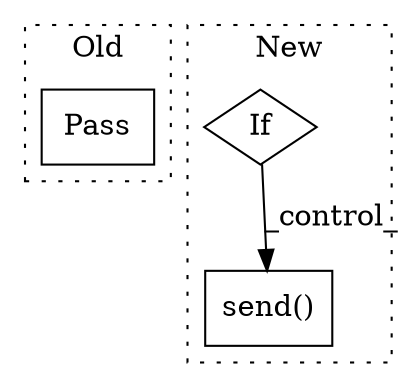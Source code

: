 digraph G {
subgraph cluster0 {
1 [label="Pass" a="62" s="2156" l="4" shape="box"];
label = "Old";
style="dotted";
}
subgraph cluster1 {
2 [label="send()" a="75" s="7125,7173" l="29,1" shape="box"];
3 [label="If" a="96" s="6363" l="3" shape="diamond"];
label = "New";
style="dotted";
}
3 -> 2 [label="_control_"];
}